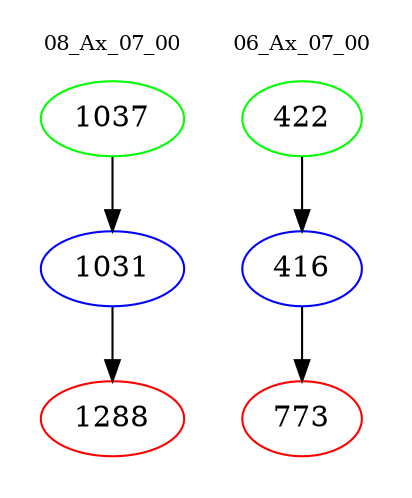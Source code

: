 digraph{
subgraph cluster_0 {
color = white
label = "08_Ax_07_00";
fontsize=10;
T0_1037 [label="1037", color="green"]
T0_1037 -> T0_1031 [color="black"]
T0_1031 [label="1031", color="blue"]
T0_1031 -> T0_1288 [color="black"]
T0_1288 [label="1288", color="red"]
}
subgraph cluster_1 {
color = white
label = "06_Ax_07_00";
fontsize=10;
T1_422 [label="422", color="green"]
T1_422 -> T1_416 [color="black"]
T1_416 [label="416", color="blue"]
T1_416 -> T1_773 [color="black"]
T1_773 [label="773", color="red"]
}
}

